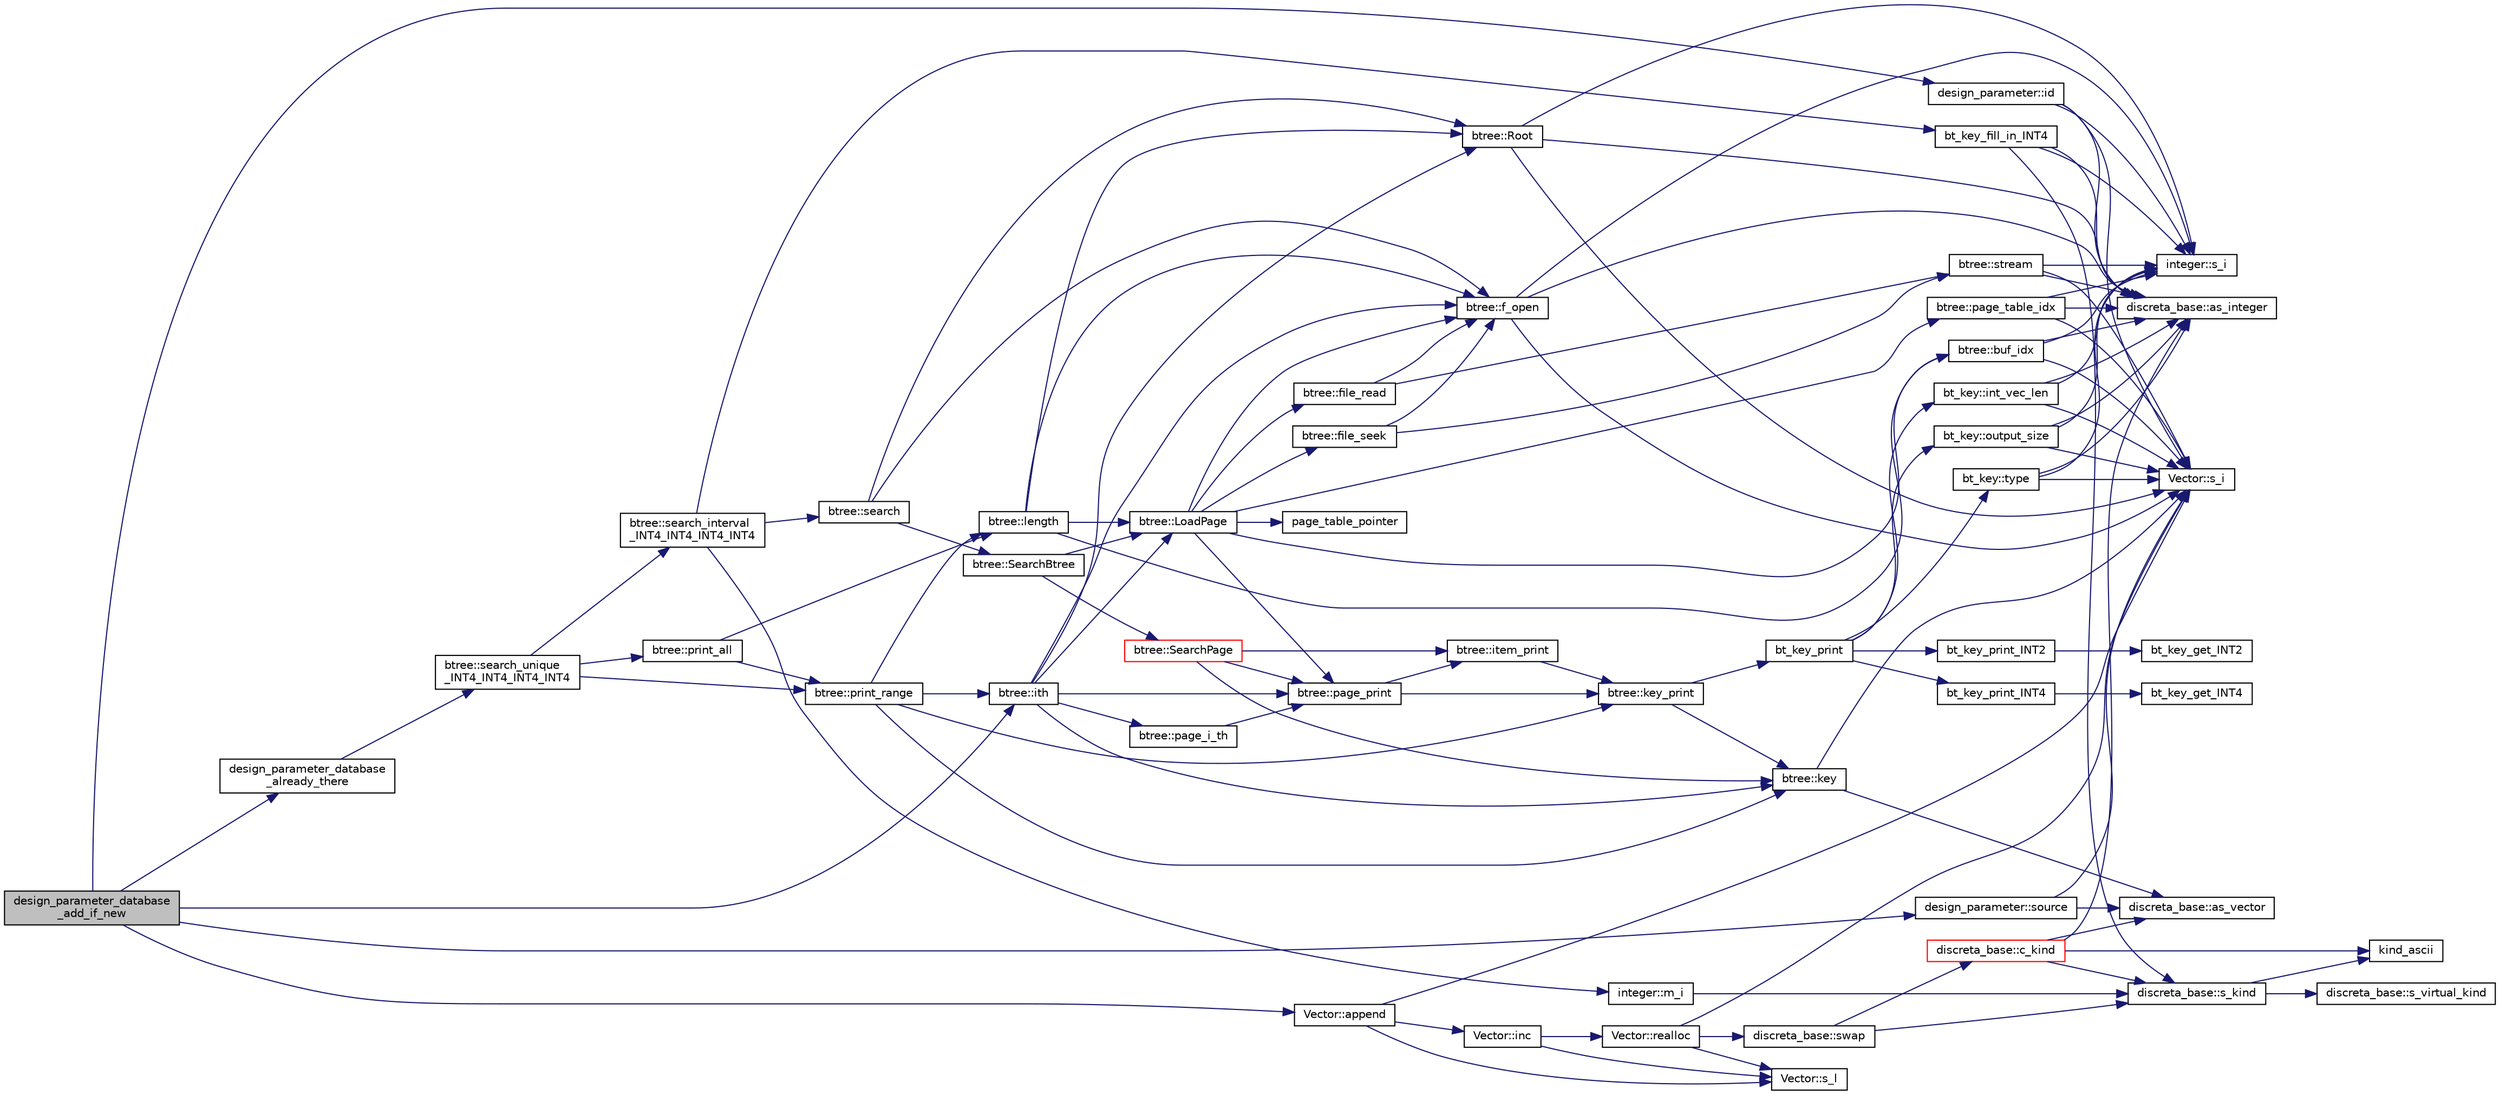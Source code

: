 digraph "design_parameter_database_add_if_new"
{
  edge [fontname="Helvetica",fontsize="10",labelfontname="Helvetica",labelfontsize="10"];
  node [fontname="Helvetica",fontsize="10",shape=record];
  rankdir="LR";
  Node472 [label="design_parameter_database\l_add_if_new",height=0.2,width=0.4,color="black", fillcolor="grey75", style="filled", fontcolor="black"];
  Node472 -> Node473 [color="midnightblue",fontsize="10",style="solid",fontname="Helvetica"];
  Node473 [label="design_parameter_database\l_already_there",height=0.2,width=0.4,color="black", fillcolor="white", style="filled",URL="$d1/dec/lib_2_d_i_s_c_r_e_t_a_2design_8_c.html#a1a30451e84e5db071c2b0de9262b9753"];
  Node473 -> Node474 [color="midnightblue",fontsize="10",style="solid",fontname="Helvetica"];
  Node474 [label="btree::search_unique\l_INT4_INT4_INT4_INT4",height=0.2,width=0.4,color="black", fillcolor="white", style="filled",URL="$dd/db0/classbtree.html#a84ca9f7c7d10a5fbf123bf68081519e1"];
  Node474 -> Node475 [color="midnightblue",fontsize="10",style="solid",fontname="Helvetica"];
  Node475 [label="btree::search_interval\l_INT4_INT4_INT4_INT4",height=0.2,width=0.4,color="black", fillcolor="white", style="filled",URL="$dd/db0/classbtree.html#a5a22b7f3ea6107cda032f669c00ad3d9"];
  Node475 -> Node476 [color="midnightblue",fontsize="10",style="solid",fontname="Helvetica"];
  Node476 [label="integer::m_i",height=0.2,width=0.4,color="black", fillcolor="white", style="filled",URL="$d0/de5/classinteger.html#a869091f0a0f35f5354c8c4a70250e8a9"];
  Node476 -> Node477 [color="midnightblue",fontsize="10",style="solid",fontname="Helvetica"];
  Node477 [label="discreta_base::s_kind",height=0.2,width=0.4,color="black", fillcolor="white", style="filled",URL="$d7/d71/classdiscreta__base.html#a8a830025c74adbbc3362418a7c2ba157"];
  Node477 -> Node478 [color="midnightblue",fontsize="10",style="solid",fontname="Helvetica"];
  Node478 [label="discreta_base::s_virtual_kind",height=0.2,width=0.4,color="black", fillcolor="white", style="filled",URL="$d7/d71/classdiscreta__base.html#a52778a6d6943a468be083d0785d418fb"];
  Node477 -> Node479 [color="midnightblue",fontsize="10",style="solid",fontname="Helvetica"];
  Node479 [label="kind_ascii",height=0.2,width=0.4,color="black", fillcolor="white", style="filled",URL="$d9/d60/discreta_8h.html#ad0ce825a9f29bc6cec27e1b64cfe27bf"];
  Node475 -> Node480 [color="midnightblue",fontsize="10",style="solid",fontname="Helvetica"];
  Node480 [label="bt_key_fill_in_INT4",height=0.2,width=0.4,color="black", fillcolor="white", style="filled",URL="$d0/db3/bt__key_8_c.html#ab9236cc7f045b1beefa9445abd170dff"];
  Node480 -> Node477 [color="midnightblue",fontsize="10",style="solid",fontname="Helvetica"];
  Node480 -> Node481 [color="midnightblue",fontsize="10",style="solid",fontname="Helvetica"];
  Node481 [label="discreta_base::as_integer",height=0.2,width=0.4,color="black", fillcolor="white", style="filled",URL="$d7/d71/classdiscreta__base.html#a00d7691eaf874fd283d942692fe8dd26"];
  Node480 -> Node482 [color="midnightblue",fontsize="10",style="solid",fontname="Helvetica"];
  Node482 [label="integer::s_i",height=0.2,width=0.4,color="black", fillcolor="white", style="filled",URL="$d0/de5/classinteger.html#adf28e9f94d4c844adaa950deeb80b904"];
  Node475 -> Node483 [color="midnightblue",fontsize="10",style="solid",fontname="Helvetica"];
  Node483 [label="btree::search",height=0.2,width=0.4,color="black", fillcolor="white", style="filled",URL="$dd/db0/classbtree.html#a0aea262fd4da610b2276f7742fc999d5"];
  Node483 -> Node484 [color="midnightblue",fontsize="10",style="solid",fontname="Helvetica"];
  Node484 [label="btree::Root",height=0.2,width=0.4,color="black", fillcolor="white", style="filled",URL="$dd/db0/classbtree.html#a2fd65be715ab94bf4a764c4f582a642b"];
  Node484 -> Node485 [color="midnightblue",fontsize="10",style="solid",fontname="Helvetica"];
  Node485 [label="Vector::s_i",height=0.2,width=0.4,color="black", fillcolor="white", style="filled",URL="$d5/db2/class_vector.html#a1c4fe1752523df8119f70dd550244871"];
  Node484 -> Node481 [color="midnightblue",fontsize="10",style="solid",fontname="Helvetica"];
  Node484 -> Node482 [color="midnightblue",fontsize="10",style="solid",fontname="Helvetica"];
  Node483 -> Node486 [color="midnightblue",fontsize="10",style="solid",fontname="Helvetica"];
  Node486 [label="btree::f_open",height=0.2,width=0.4,color="black", fillcolor="white", style="filled",URL="$dd/db0/classbtree.html#a192d74607f02ea8e0ad631d6e6fd6704"];
  Node486 -> Node485 [color="midnightblue",fontsize="10",style="solid",fontname="Helvetica"];
  Node486 -> Node481 [color="midnightblue",fontsize="10",style="solid",fontname="Helvetica"];
  Node486 -> Node482 [color="midnightblue",fontsize="10",style="solid",fontname="Helvetica"];
  Node483 -> Node487 [color="midnightblue",fontsize="10",style="solid",fontname="Helvetica"];
  Node487 [label="btree::SearchBtree",height=0.2,width=0.4,color="black", fillcolor="white", style="filled",URL="$dd/db0/classbtree.html#a6717768edf4de1aad4736c303bcedddd"];
  Node487 -> Node488 [color="midnightblue",fontsize="10",style="solid",fontname="Helvetica"];
  Node488 [label="btree::LoadPage",height=0.2,width=0.4,color="black", fillcolor="white", style="filled",URL="$dd/db0/classbtree.html#a29d23b8b151b6b793aa1184ca6ccc947"];
  Node488 -> Node486 [color="midnightblue",fontsize="10",style="solid",fontname="Helvetica"];
  Node488 -> Node489 [color="midnightblue",fontsize="10",style="solid",fontname="Helvetica"];
  Node489 [label="btree::buf_idx",height=0.2,width=0.4,color="black", fillcolor="white", style="filled",URL="$dd/db0/classbtree.html#a6a928fc93c93d8b5a83ad1ba699b453e"];
  Node489 -> Node485 [color="midnightblue",fontsize="10",style="solid",fontname="Helvetica"];
  Node489 -> Node481 [color="midnightblue",fontsize="10",style="solid",fontname="Helvetica"];
  Node489 -> Node482 [color="midnightblue",fontsize="10",style="solid",fontname="Helvetica"];
  Node488 -> Node490 [color="midnightblue",fontsize="10",style="solid",fontname="Helvetica"];
  Node490 [label="page_table_pointer",height=0.2,width=0.4,color="black", fillcolor="white", style="filled",URL="$d9/d60/discreta_8h.html#a53208086adbea2817fe45f917410d9d0"];
  Node488 -> Node491 [color="midnightblue",fontsize="10",style="solid",fontname="Helvetica"];
  Node491 [label="btree::page_table_idx",height=0.2,width=0.4,color="black", fillcolor="white", style="filled",URL="$dd/db0/classbtree.html#abc6a6f309e4c61cb5a7f4c4a248d384d"];
  Node491 -> Node485 [color="midnightblue",fontsize="10",style="solid",fontname="Helvetica"];
  Node491 -> Node481 [color="midnightblue",fontsize="10",style="solid",fontname="Helvetica"];
  Node491 -> Node482 [color="midnightblue",fontsize="10",style="solid",fontname="Helvetica"];
  Node488 -> Node492 [color="midnightblue",fontsize="10",style="solid",fontname="Helvetica"];
  Node492 [label="btree::file_seek",height=0.2,width=0.4,color="black", fillcolor="white", style="filled",URL="$dd/db0/classbtree.html#a829c985973c7c164fda2d81398e13504"];
  Node492 -> Node486 [color="midnightblue",fontsize="10",style="solid",fontname="Helvetica"];
  Node492 -> Node493 [color="midnightblue",fontsize="10",style="solid",fontname="Helvetica"];
  Node493 [label="btree::stream",height=0.2,width=0.4,color="black", fillcolor="white", style="filled",URL="$dd/db0/classbtree.html#af99e68df8c3674b7d77ed80a8bbcffac"];
  Node493 -> Node485 [color="midnightblue",fontsize="10",style="solid",fontname="Helvetica"];
  Node493 -> Node481 [color="midnightblue",fontsize="10",style="solid",fontname="Helvetica"];
  Node493 -> Node482 [color="midnightblue",fontsize="10",style="solid",fontname="Helvetica"];
  Node488 -> Node494 [color="midnightblue",fontsize="10",style="solid",fontname="Helvetica"];
  Node494 [label="btree::file_read",height=0.2,width=0.4,color="black", fillcolor="white", style="filled",URL="$dd/db0/classbtree.html#ab0b9bbc01c3d3836048934e90aec5f6c"];
  Node494 -> Node486 [color="midnightblue",fontsize="10",style="solid",fontname="Helvetica"];
  Node494 -> Node493 [color="midnightblue",fontsize="10",style="solid",fontname="Helvetica"];
  Node488 -> Node495 [color="midnightblue",fontsize="10",style="solid",fontname="Helvetica"];
  Node495 [label="btree::page_print",height=0.2,width=0.4,color="black", fillcolor="white", style="filled",URL="$dd/db0/classbtree.html#ae6ffbcdff58a0c738d1a0e27a963da5d"];
  Node495 -> Node496 [color="midnightblue",fontsize="10",style="solid",fontname="Helvetica"];
  Node496 [label="btree::item_print",height=0.2,width=0.4,color="black", fillcolor="white", style="filled",URL="$dd/db0/classbtree.html#aca05a17e852f911cf7b1a971e7e7ad08"];
  Node496 -> Node497 [color="midnightblue",fontsize="10",style="solid",fontname="Helvetica"];
  Node497 [label="btree::key_print",height=0.2,width=0.4,color="black", fillcolor="white", style="filled",URL="$dd/db0/classbtree.html#a4d527d5afa4891a2fa69fc1a07c48627"];
  Node497 -> Node498 [color="midnightblue",fontsize="10",style="solid",fontname="Helvetica"];
  Node498 [label="bt_key_print",height=0.2,width=0.4,color="black", fillcolor="white", style="filled",URL="$d0/db3/bt__key_8_c.html#a14b2a3662044cca4e54d45f271c947aa"];
  Node498 -> Node499 [color="midnightblue",fontsize="10",style="solid",fontname="Helvetica"];
  Node499 [label="bt_key::type",height=0.2,width=0.4,color="black", fillcolor="white", style="filled",URL="$d1/de5/classbt__key.html#ae788a415a20f75fe7160408a055bb33f"];
  Node499 -> Node485 [color="midnightblue",fontsize="10",style="solid",fontname="Helvetica"];
  Node499 -> Node481 [color="midnightblue",fontsize="10",style="solid",fontname="Helvetica"];
  Node499 -> Node482 [color="midnightblue",fontsize="10",style="solid",fontname="Helvetica"];
  Node498 -> Node500 [color="midnightblue",fontsize="10",style="solid",fontname="Helvetica"];
  Node500 [label="bt_key::output_size",height=0.2,width=0.4,color="black", fillcolor="white", style="filled",URL="$d1/de5/classbt__key.html#acb48f95d030f62c56051d0cd6e013394"];
  Node500 -> Node485 [color="midnightblue",fontsize="10",style="solid",fontname="Helvetica"];
  Node500 -> Node481 [color="midnightblue",fontsize="10",style="solid",fontname="Helvetica"];
  Node500 -> Node482 [color="midnightblue",fontsize="10",style="solid",fontname="Helvetica"];
  Node498 -> Node501 [color="midnightblue",fontsize="10",style="solid",fontname="Helvetica"];
  Node501 [label="bt_key_print_INT4",height=0.2,width=0.4,color="black", fillcolor="white", style="filled",URL="$d0/db3/bt__key_8_c.html#ad752d162f10144228c321f41fb5b8bdd"];
  Node501 -> Node502 [color="midnightblue",fontsize="10",style="solid",fontname="Helvetica"];
  Node502 [label="bt_key_get_INT4",height=0.2,width=0.4,color="black", fillcolor="white", style="filled",URL="$d0/db3/bt__key_8_c.html#ae2728a8a265629876b486504625977fa"];
  Node498 -> Node503 [color="midnightblue",fontsize="10",style="solid",fontname="Helvetica"];
  Node503 [label="bt_key_print_INT2",height=0.2,width=0.4,color="black", fillcolor="white", style="filled",URL="$d0/db3/bt__key_8_c.html#a557e01620ef554044797f4e097ba0924"];
  Node503 -> Node504 [color="midnightblue",fontsize="10",style="solid",fontname="Helvetica"];
  Node504 [label="bt_key_get_INT2",height=0.2,width=0.4,color="black", fillcolor="white", style="filled",URL="$d0/db3/bt__key_8_c.html#a6a73c042fa4b7f530a244c4fc6c9e8f2"];
  Node498 -> Node505 [color="midnightblue",fontsize="10",style="solid",fontname="Helvetica"];
  Node505 [label="bt_key::int_vec_len",height=0.2,width=0.4,color="black", fillcolor="white", style="filled",URL="$d1/de5/classbt__key.html#ac8e43906f79bacf330fa1726925b7e37"];
  Node505 -> Node485 [color="midnightblue",fontsize="10",style="solid",fontname="Helvetica"];
  Node505 -> Node481 [color="midnightblue",fontsize="10",style="solid",fontname="Helvetica"];
  Node505 -> Node482 [color="midnightblue",fontsize="10",style="solid",fontname="Helvetica"];
  Node497 -> Node506 [color="midnightblue",fontsize="10",style="solid",fontname="Helvetica"];
  Node506 [label="btree::key",height=0.2,width=0.4,color="black", fillcolor="white", style="filled",URL="$dd/db0/classbtree.html#abc561b2c60acc5a699637b7eb2549503"];
  Node506 -> Node485 [color="midnightblue",fontsize="10",style="solid",fontname="Helvetica"];
  Node506 -> Node507 [color="midnightblue",fontsize="10",style="solid",fontname="Helvetica"];
  Node507 [label="discreta_base::as_vector",height=0.2,width=0.4,color="black", fillcolor="white", style="filled",URL="$d7/d71/classdiscreta__base.html#a7bdd6cae39c380b128ee9e17e42cf020"];
  Node495 -> Node497 [color="midnightblue",fontsize="10",style="solid",fontname="Helvetica"];
  Node487 -> Node508 [color="midnightblue",fontsize="10",style="solid",fontname="Helvetica"];
  Node508 [label="btree::SearchPage",height=0.2,width=0.4,color="red", fillcolor="white", style="filled",URL="$dd/db0/classbtree.html#a36608b9c27c8207ddb8f6b5f706ab439"];
  Node508 -> Node495 [color="midnightblue",fontsize="10",style="solid",fontname="Helvetica"];
  Node508 -> Node496 [color="midnightblue",fontsize="10",style="solid",fontname="Helvetica"];
  Node508 -> Node506 [color="midnightblue",fontsize="10",style="solid",fontname="Helvetica"];
  Node474 -> Node512 [color="midnightblue",fontsize="10",style="solid",fontname="Helvetica"];
  Node512 [label="btree::print_range",height=0.2,width=0.4,color="black", fillcolor="white", style="filled",URL="$dd/db0/classbtree.html#afdde4b8008679f3c85b24b254a5ffdad"];
  Node512 -> Node506 [color="midnightblue",fontsize="10",style="solid",fontname="Helvetica"];
  Node512 -> Node513 [color="midnightblue",fontsize="10",style="solid",fontname="Helvetica"];
  Node513 [label="btree::length",height=0.2,width=0.4,color="black", fillcolor="white", style="filled",URL="$dd/db0/classbtree.html#ac75ef7763f81f808bdf266f12d1fa137"];
  Node513 -> Node486 [color="midnightblue",fontsize="10",style="solid",fontname="Helvetica"];
  Node513 -> Node489 [color="midnightblue",fontsize="10",style="solid",fontname="Helvetica"];
  Node513 -> Node484 [color="midnightblue",fontsize="10",style="solid",fontname="Helvetica"];
  Node513 -> Node488 [color="midnightblue",fontsize="10",style="solid",fontname="Helvetica"];
  Node512 -> Node514 [color="midnightblue",fontsize="10",style="solid",fontname="Helvetica"];
  Node514 [label="btree::ith",height=0.2,width=0.4,color="black", fillcolor="white", style="filled",URL="$dd/db0/classbtree.html#aba50733eb0d292c2fd103cd6721cc1d6"];
  Node514 -> Node486 [color="midnightblue",fontsize="10",style="solid",fontname="Helvetica"];
  Node514 -> Node484 [color="midnightblue",fontsize="10",style="solid",fontname="Helvetica"];
  Node514 -> Node488 [color="midnightblue",fontsize="10",style="solid",fontname="Helvetica"];
  Node514 -> Node495 [color="midnightblue",fontsize="10",style="solid",fontname="Helvetica"];
  Node514 -> Node515 [color="midnightblue",fontsize="10",style="solid",fontname="Helvetica"];
  Node515 [label="btree::page_i_th",height=0.2,width=0.4,color="black", fillcolor="white", style="filled",URL="$dd/db0/classbtree.html#a46150b5fbb59f760f6269ce559b38525"];
  Node515 -> Node495 [color="midnightblue",fontsize="10",style="solid",fontname="Helvetica"];
  Node514 -> Node506 [color="midnightblue",fontsize="10",style="solid",fontname="Helvetica"];
  Node512 -> Node497 [color="midnightblue",fontsize="10",style="solid",fontname="Helvetica"];
  Node474 -> Node516 [color="midnightblue",fontsize="10",style="solid",fontname="Helvetica"];
  Node516 [label="btree::print_all",height=0.2,width=0.4,color="black", fillcolor="white", style="filled",URL="$dd/db0/classbtree.html#a34c238b9ff5f8dcdf31948c0abba05ca"];
  Node516 -> Node513 [color="midnightblue",fontsize="10",style="solid",fontname="Helvetica"];
  Node516 -> Node512 [color="midnightblue",fontsize="10",style="solid",fontname="Helvetica"];
  Node472 -> Node514 [color="midnightblue",fontsize="10",style="solid",fontname="Helvetica"];
  Node472 -> Node517 [color="midnightblue",fontsize="10",style="solid",fontname="Helvetica"];
  Node517 [label="design_parameter::source",height=0.2,width=0.4,color="black", fillcolor="white", style="filled",URL="$da/d94/classdesign__parameter.html#a7285d5775f7a1b5ee30d82fb3148c7f6"];
  Node517 -> Node485 [color="midnightblue",fontsize="10",style="solid",fontname="Helvetica"];
  Node517 -> Node507 [color="midnightblue",fontsize="10",style="solid",fontname="Helvetica"];
  Node472 -> Node518 [color="midnightblue",fontsize="10",style="solid",fontname="Helvetica"];
  Node518 [label="Vector::append",height=0.2,width=0.4,color="black", fillcolor="white", style="filled",URL="$d5/db2/class_vector.html#aec80be90cd2cbfe79267220113b679c4"];
  Node518 -> Node519 [color="midnightblue",fontsize="10",style="solid",fontname="Helvetica"];
  Node519 [label="Vector::s_l",height=0.2,width=0.4,color="black", fillcolor="white", style="filled",URL="$d5/db2/class_vector.html#ad2dc082288f858d22a528832289e0704"];
  Node518 -> Node520 [color="midnightblue",fontsize="10",style="solid",fontname="Helvetica"];
  Node520 [label="Vector::inc",height=0.2,width=0.4,color="black", fillcolor="white", style="filled",URL="$d5/db2/class_vector.html#a5f6fe0531bc3d9829becd8503e4156a3"];
  Node520 -> Node521 [color="midnightblue",fontsize="10",style="solid",fontname="Helvetica"];
  Node521 [label="Vector::realloc",height=0.2,width=0.4,color="black", fillcolor="white", style="filled",URL="$d5/db2/class_vector.html#a00aff28a4a7cacc8c5aaf44b6f3fb3a5"];
  Node521 -> Node519 [color="midnightblue",fontsize="10",style="solid",fontname="Helvetica"];
  Node521 -> Node485 [color="midnightblue",fontsize="10",style="solid",fontname="Helvetica"];
  Node521 -> Node522 [color="midnightblue",fontsize="10",style="solid",fontname="Helvetica"];
  Node522 [label="discreta_base::swap",height=0.2,width=0.4,color="black", fillcolor="white", style="filled",URL="$d7/d71/classdiscreta__base.html#a2e8acbb9d3476675dac5b6a583b0293e"];
  Node522 -> Node477 [color="midnightblue",fontsize="10",style="solid",fontname="Helvetica"];
  Node522 -> Node523 [color="midnightblue",fontsize="10",style="solid",fontname="Helvetica"];
  Node523 [label="discreta_base::c_kind",height=0.2,width=0.4,color="red", fillcolor="white", style="filled",URL="$d7/d71/classdiscreta__base.html#adc2ff61589c2d083688e7a43f333cb62"];
  Node523 -> Node481 [color="midnightblue",fontsize="10",style="solid",fontname="Helvetica"];
  Node523 -> Node507 [color="midnightblue",fontsize="10",style="solid",fontname="Helvetica"];
  Node523 -> Node479 [color="midnightblue",fontsize="10",style="solid",fontname="Helvetica"];
  Node523 -> Node477 [color="midnightblue",fontsize="10",style="solid",fontname="Helvetica"];
  Node520 -> Node519 [color="midnightblue",fontsize="10",style="solid",fontname="Helvetica"];
  Node518 -> Node485 [color="midnightblue",fontsize="10",style="solid",fontname="Helvetica"];
  Node472 -> Node561 [color="midnightblue",fontsize="10",style="solid",fontname="Helvetica"];
  Node561 [label="design_parameter::id",height=0.2,width=0.4,color="black", fillcolor="white", style="filled",URL="$da/d94/classdesign__parameter.html#ae83312a3e4d40a0ce15b649d3fe3ff19"];
  Node561 -> Node485 [color="midnightblue",fontsize="10",style="solid",fontname="Helvetica"];
  Node561 -> Node481 [color="midnightblue",fontsize="10",style="solid",fontname="Helvetica"];
  Node561 -> Node482 [color="midnightblue",fontsize="10",style="solid",fontname="Helvetica"];
}
